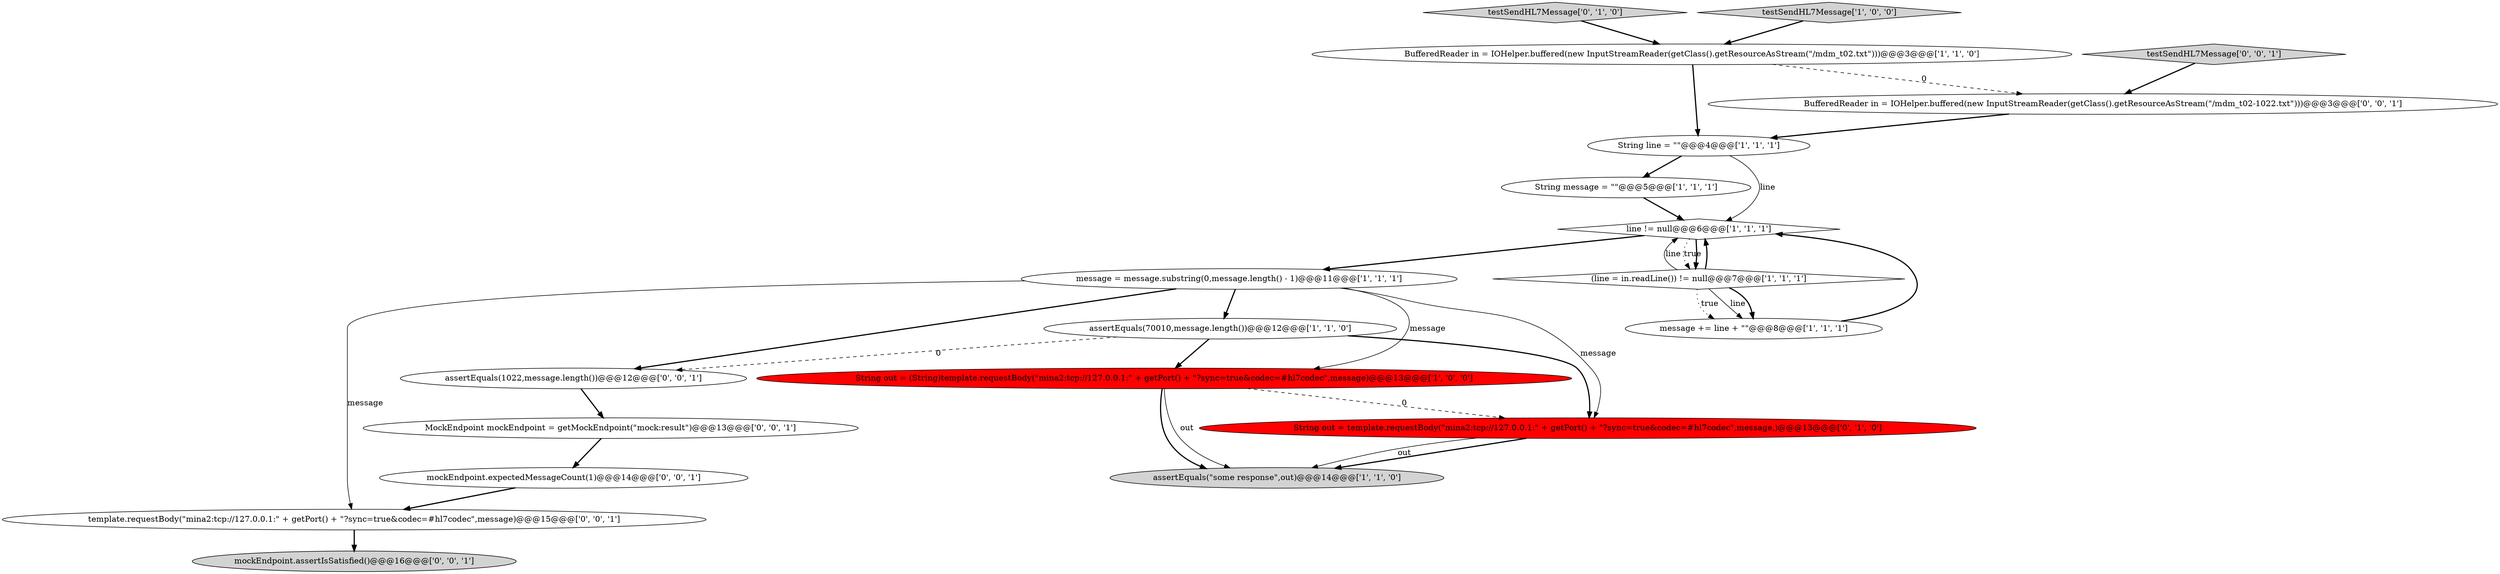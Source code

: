 digraph {
6 [style = filled, label = "assertEquals(\"some response\",out)@@@14@@@['1', '1', '0']", fillcolor = lightgray, shape = ellipse image = "AAA0AAABBB1BBB"];
3 [style = filled, label = "BufferedReader in = IOHelper.buffered(new InputStreamReader(getClass().getResourceAsStream(\"/mdm_t02.txt\")))@@@3@@@['1', '1', '0']", fillcolor = white, shape = ellipse image = "AAA0AAABBB1BBB"];
16 [style = filled, label = "testSendHL7Message['0', '0', '1']", fillcolor = lightgray, shape = diamond image = "AAA0AAABBB3BBB"];
15 [style = filled, label = "mockEndpoint.assertIsSatisfied()@@@16@@@['0', '0', '1']", fillcolor = lightgray, shape = ellipse image = "AAA0AAABBB3BBB"];
4 [style = filled, label = "line != null@@@6@@@['1', '1', '1']", fillcolor = white, shape = diamond image = "AAA0AAABBB1BBB"];
1 [style = filled, label = "String message = \"\"@@@5@@@['1', '1', '1']", fillcolor = white, shape = ellipse image = "AAA0AAABBB1BBB"];
12 [style = filled, label = "testSendHL7Message['0', '1', '0']", fillcolor = lightgray, shape = diamond image = "AAA0AAABBB2BBB"];
18 [style = filled, label = "MockEndpoint mockEndpoint = getMockEndpoint(\"mock:result\")@@@13@@@['0', '0', '1']", fillcolor = white, shape = ellipse image = "AAA0AAABBB3BBB"];
10 [style = filled, label = "message = message.substring(0,message.length() - 1)@@@11@@@['1', '1', '1']", fillcolor = white, shape = ellipse image = "AAA0AAABBB1BBB"];
8 [style = filled, label = "testSendHL7Message['1', '0', '0']", fillcolor = lightgray, shape = diamond image = "AAA0AAABBB1BBB"];
11 [style = filled, label = "String out = template.requestBody(\"mina2:tcp://127.0.0.1:\" + getPort() + \"?sync=true&codec=#hl7codec\",message,)@@@13@@@['0', '1', '0']", fillcolor = red, shape = ellipse image = "AAA1AAABBB2BBB"];
0 [style = filled, label = "assertEquals(70010,message.length())@@@12@@@['1', '1', '0']", fillcolor = white, shape = ellipse image = "AAA0AAABBB1BBB"];
7 [style = filled, label = "String out = (String)template.requestBody(\"mina2:tcp://127.0.0.1:\" + getPort() + \"?sync=true&codec=#hl7codec\",message)@@@13@@@['1', '0', '0']", fillcolor = red, shape = ellipse image = "AAA1AAABBB1BBB"];
13 [style = filled, label = "template.requestBody(\"mina2:tcp://127.0.0.1:\" + getPort() + \"?sync=true&codec=#hl7codec\",message)@@@15@@@['0', '0', '1']", fillcolor = white, shape = ellipse image = "AAA0AAABBB3BBB"];
19 [style = filled, label = "mockEndpoint.expectedMessageCount(1)@@@14@@@['0', '0', '1']", fillcolor = white, shape = ellipse image = "AAA0AAABBB3BBB"];
2 [style = filled, label = "message += line + \"\"@@@8@@@['1', '1', '1']", fillcolor = white, shape = ellipse image = "AAA0AAABBB1BBB"];
14 [style = filled, label = "BufferedReader in = IOHelper.buffered(new InputStreamReader(getClass().getResourceAsStream(\"/mdm_t02-1022.txt\")))@@@3@@@['0', '0', '1']", fillcolor = white, shape = ellipse image = "AAA0AAABBB3BBB"];
17 [style = filled, label = "assertEquals(1022,message.length())@@@12@@@['0', '0', '1']", fillcolor = white, shape = ellipse image = "AAA0AAABBB3BBB"];
5 [style = filled, label = "(line = in.readLine()) != null@@@7@@@['1', '1', '1']", fillcolor = white, shape = diamond image = "AAA0AAABBB1BBB"];
9 [style = filled, label = "String line = \"\"@@@4@@@['1', '1', '1']", fillcolor = white, shape = ellipse image = "AAA0AAABBB1BBB"];
4->10 [style = bold, label=""];
4->5 [style = dotted, label="true"];
1->4 [style = bold, label=""];
11->6 [style = bold, label=""];
8->3 [style = bold, label=""];
18->19 [style = bold, label=""];
10->7 [style = solid, label="message"];
9->4 [style = solid, label="line"];
5->2 [style = solid, label="line"];
0->11 [style = bold, label=""];
10->13 [style = solid, label="message"];
10->11 [style = solid, label="message"];
7->11 [style = dashed, label="0"];
10->17 [style = bold, label=""];
2->4 [style = bold, label=""];
0->17 [style = dashed, label="0"];
0->7 [style = bold, label=""];
3->9 [style = bold, label=""];
5->2 [style = bold, label=""];
19->13 [style = bold, label=""];
5->4 [style = solid, label="line"];
7->6 [style = solid, label="out"];
10->0 [style = bold, label=""];
5->4 [style = bold, label=""];
7->6 [style = bold, label=""];
16->14 [style = bold, label=""];
14->9 [style = bold, label=""];
12->3 [style = bold, label=""];
13->15 [style = bold, label=""];
3->14 [style = dashed, label="0"];
9->1 [style = bold, label=""];
4->5 [style = bold, label=""];
17->18 [style = bold, label=""];
5->2 [style = dotted, label="true"];
11->6 [style = solid, label="out"];
}
